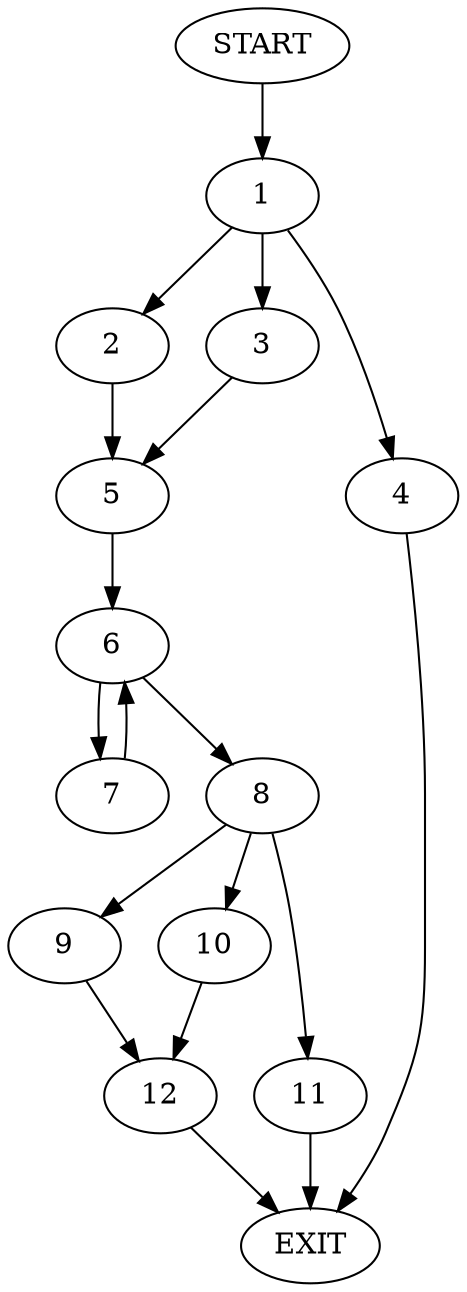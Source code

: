 digraph {
0 [label="START"];
1;
2;
3;
4;
5;
6;
7;
8;
9;
10;
11;
12;
13 [label="EXIT"];
0 -> 1;
1 -> 2;
1 -> 3;
1 -> 4;
2 -> 5;
3 -> 5;
4 -> 13;
5 -> 6;
6 -> 7;
6 -> 8;
7 -> 6;
8 -> 9;
8 -> 10;
8 -> 11;
10 -> 12;
9 -> 12;
11 -> 13;
12 -> 13;
}